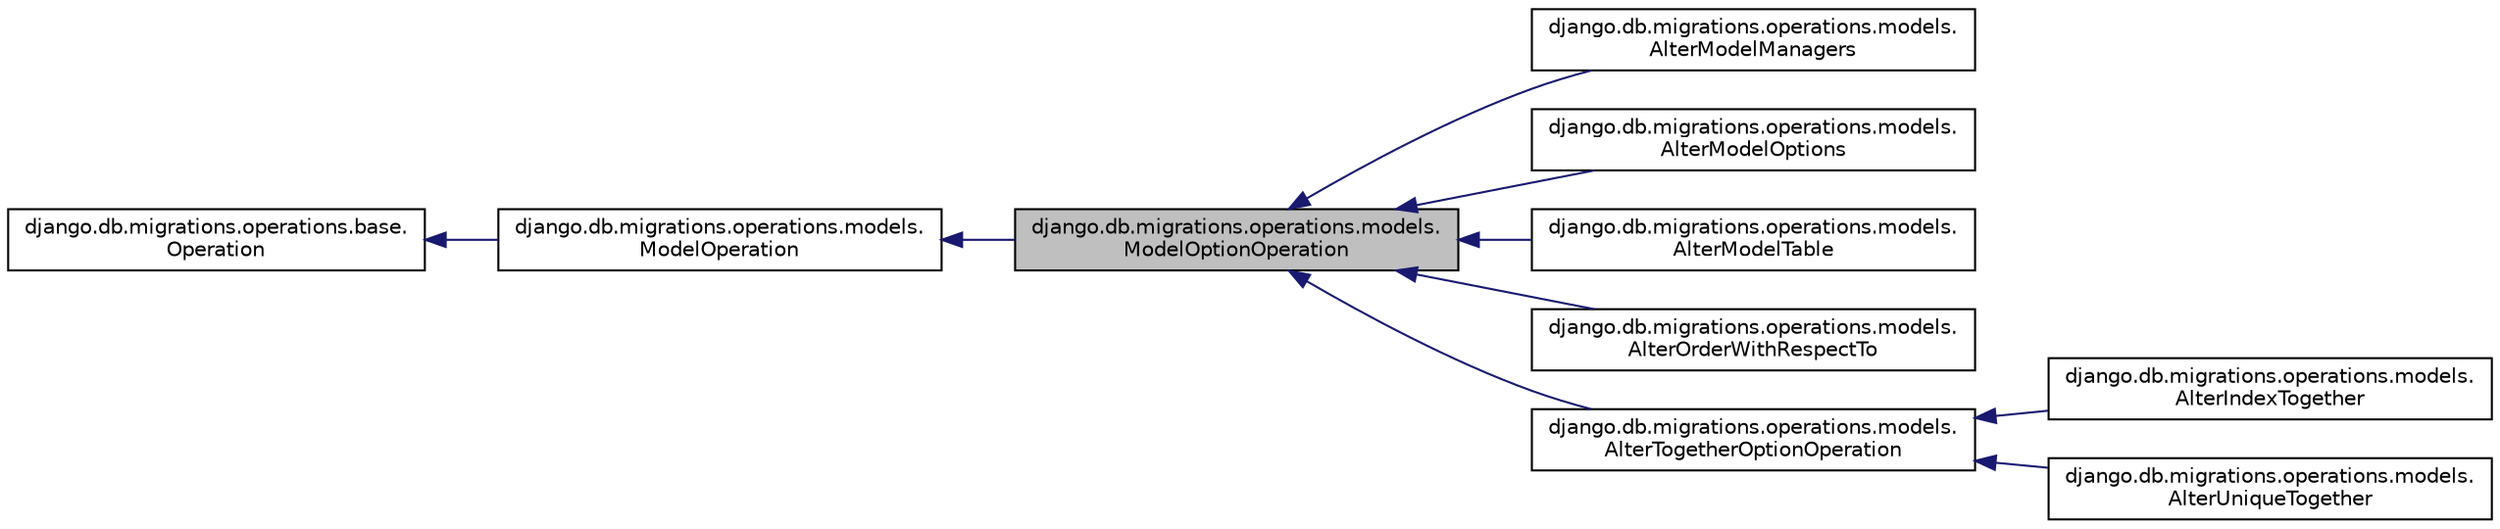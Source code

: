 digraph "django.db.migrations.operations.models.ModelOptionOperation"
{
 // LATEX_PDF_SIZE
  edge [fontname="Helvetica",fontsize="10",labelfontname="Helvetica",labelfontsize="10"];
  node [fontname="Helvetica",fontsize="10",shape=record];
  rankdir="LR";
  Node1 [label="django.db.migrations.operations.models.\lModelOptionOperation",height=0.2,width=0.4,color="black", fillcolor="grey75", style="filled", fontcolor="black",tooltip=" "];
  Node2 -> Node1 [dir="back",color="midnightblue",fontsize="10",style="solid"];
  Node2 [label="django.db.migrations.operations.models.\lModelOperation",height=0.2,width=0.4,color="black", fillcolor="white", style="filled",URL="$classdjango_1_1db_1_1migrations_1_1operations_1_1models_1_1_model_operation.html",tooltip=" "];
  Node3 -> Node2 [dir="back",color="midnightblue",fontsize="10",style="solid"];
  Node3 [label="django.db.migrations.operations.base.\lOperation",height=0.2,width=0.4,color="black", fillcolor="white", style="filled",URL="$classdjango_1_1db_1_1migrations_1_1operations_1_1base_1_1_operation.html",tooltip=" "];
  Node1 -> Node4 [dir="back",color="midnightblue",fontsize="10",style="solid"];
  Node4 [label="django.db.migrations.operations.models.\lAlterModelManagers",height=0.2,width=0.4,color="black", fillcolor="white", style="filled",URL="$classdjango_1_1db_1_1migrations_1_1operations_1_1models_1_1_alter_model_managers.html",tooltip=" "];
  Node1 -> Node5 [dir="back",color="midnightblue",fontsize="10",style="solid"];
  Node5 [label="django.db.migrations.operations.models.\lAlterModelOptions",height=0.2,width=0.4,color="black", fillcolor="white", style="filled",URL="$classdjango_1_1db_1_1migrations_1_1operations_1_1models_1_1_alter_model_options.html",tooltip=" "];
  Node1 -> Node6 [dir="back",color="midnightblue",fontsize="10",style="solid"];
  Node6 [label="django.db.migrations.operations.models.\lAlterModelTable",height=0.2,width=0.4,color="black", fillcolor="white", style="filled",URL="$classdjango_1_1db_1_1migrations_1_1operations_1_1models_1_1_alter_model_table.html",tooltip=" "];
  Node1 -> Node7 [dir="back",color="midnightblue",fontsize="10",style="solid"];
  Node7 [label="django.db.migrations.operations.models.\lAlterOrderWithRespectTo",height=0.2,width=0.4,color="black", fillcolor="white", style="filled",URL="$classdjango_1_1db_1_1migrations_1_1operations_1_1models_1_1_alter_order_with_respect_to.html",tooltip=" "];
  Node1 -> Node8 [dir="back",color="midnightblue",fontsize="10",style="solid"];
  Node8 [label="django.db.migrations.operations.models.\lAlterTogetherOptionOperation",height=0.2,width=0.4,color="black", fillcolor="white", style="filled",URL="$classdjango_1_1db_1_1migrations_1_1operations_1_1models_1_1_alter_together_option_operation.html",tooltip=" "];
  Node8 -> Node9 [dir="back",color="midnightblue",fontsize="10",style="solid"];
  Node9 [label="django.db.migrations.operations.models.\lAlterIndexTogether",height=0.2,width=0.4,color="black", fillcolor="white", style="filled",URL="$classdjango_1_1db_1_1migrations_1_1operations_1_1models_1_1_alter_index_together.html",tooltip=" "];
  Node8 -> Node10 [dir="back",color="midnightblue",fontsize="10",style="solid"];
  Node10 [label="django.db.migrations.operations.models.\lAlterUniqueTogether",height=0.2,width=0.4,color="black", fillcolor="white", style="filled",URL="$classdjango_1_1db_1_1migrations_1_1operations_1_1models_1_1_alter_unique_together.html",tooltip=" "];
}
